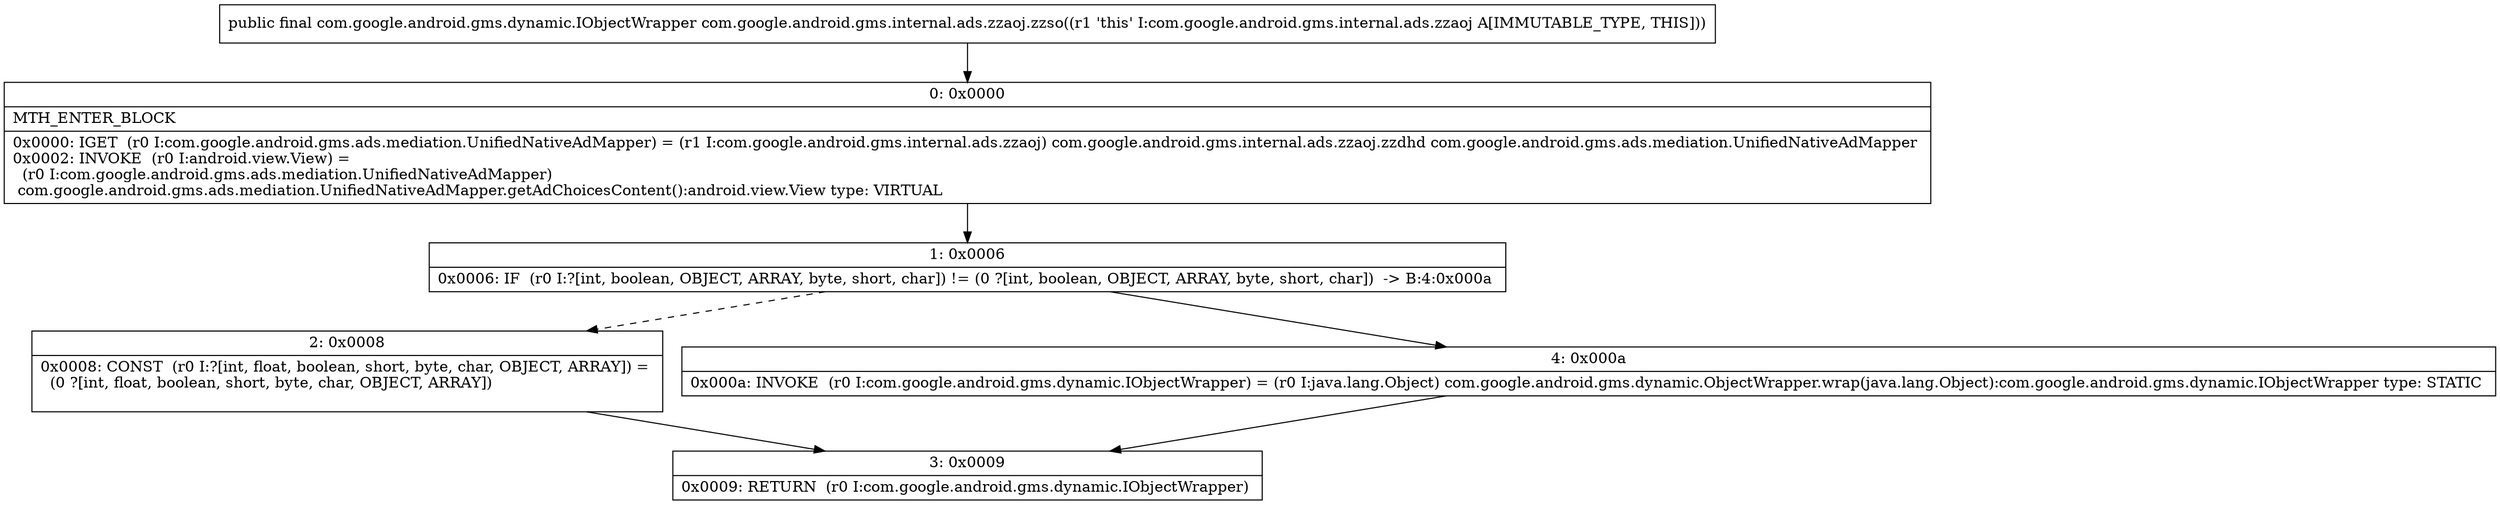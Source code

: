 digraph "CFG forcom.google.android.gms.internal.ads.zzaoj.zzso()Lcom\/google\/android\/gms\/dynamic\/IObjectWrapper;" {
Node_0 [shape=record,label="{0\:\ 0x0000|MTH_ENTER_BLOCK\l|0x0000: IGET  (r0 I:com.google.android.gms.ads.mediation.UnifiedNativeAdMapper) = (r1 I:com.google.android.gms.internal.ads.zzaoj) com.google.android.gms.internal.ads.zzaoj.zzdhd com.google.android.gms.ads.mediation.UnifiedNativeAdMapper \l0x0002: INVOKE  (r0 I:android.view.View) = \l  (r0 I:com.google.android.gms.ads.mediation.UnifiedNativeAdMapper)\l com.google.android.gms.ads.mediation.UnifiedNativeAdMapper.getAdChoicesContent():android.view.View type: VIRTUAL \l}"];
Node_1 [shape=record,label="{1\:\ 0x0006|0x0006: IF  (r0 I:?[int, boolean, OBJECT, ARRAY, byte, short, char]) != (0 ?[int, boolean, OBJECT, ARRAY, byte, short, char])  \-\> B:4:0x000a \l}"];
Node_2 [shape=record,label="{2\:\ 0x0008|0x0008: CONST  (r0 I:?[int, float, boolean, short, byte, char, OBJECT, ARRAY]) = \l  (0 ?[int, float, boolean, short, byte, char, OBJECT, ARRAY])\l \l}"];
Node_3 [shape=record,label="{3\:\ 0x0009|0x0009: RETURN  (r0 I:com.google.android.gms.dynamic.IObjectWrapper) \l}"];
Node_4 [shape=record,label="{4\:\ 0x000a|0x000a: INVOKE  (r0 I:com.google.android.gms.dynamic.IObjectWrapper) = (r0 I:java.lang.Object) com.google.android.gms.dynamic.ObjectWrapper.wrap(java.lang.Object):com.google.android.gms.dynamic.IObjectWrapper type: STATIC \l}"];
MethodNode[shape=record,label="{public final com.google.android.gms.dynamic.IObjectWrapper com.google.android.gms.internal.ads.zzaoj.zzso((r1 'this' I:com.google.android.gms.internal.ads.zzaoj A[IMMUTABLE_TYPE, THIS])) }"];
MethodNode -> Node_0;
Node_0 -> Node_1;
Node_1 -> Node_2[style=dashed];
Node_1 -> Node_4;
Node_2 -> Node_3;
Node_4 -> Node_3;
}

